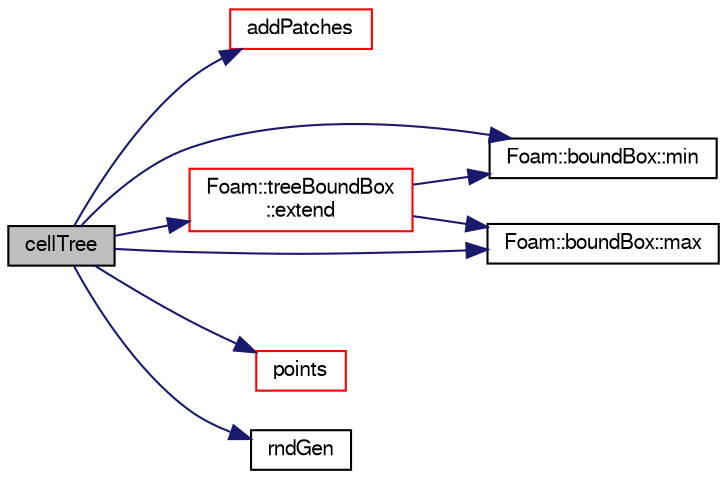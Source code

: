 digraph "cellTree"
{
  bgcolor="transparent";
  edge [fontname="FreeSans",fontsize="10",labelfontname="FreeSans",labelfontsize="10"];
  node [fontname="FreeSans",fontsize="10",shape=record];
  rankdir="LR";
  Node10357 [label="cellTree",height=0.2,width=0.4,color="black", fillcolor="grey75", style="filled", fontcolor="black"];
  Node10357 -> Node10358 [color="midnightblue",fontsize="10",style="solid",fontname="FreeSans"];
  Node10358 [label="addPatches",height=0.2,width=0.4,color="red",URL="$a27410.html#a6527fc99a1c5861553e2b107c6d9170f",tooltip="Add boundary patches. "];
  Node10357 -> Node10439 [color="midnightblue",fontsize="10",style="solid",fontname="FreeSans"];
  Node10439 [label="Foam::treeBoundBox\l::extend",height=0.2,width=0.4,color="red",URL="$a27618.html#aa587a09f8f1ac8b806f9f1314f0e0733",tooltip="Return slightly wider bounding box. "];
  Node10439 -> Node10443 [color="midnightblue",fontsize="10",style="solid",fontname="FreeSans"];
  Node10443 [label="Foam::boundBox::min",height=0.2,width=0.4,color="black",URL="$a27102.html#a41bea928bbb72b904d07db28570b07bd",tooltip="Minimum describing the bounding box. "];
  Node10439 -> Node10449 [color="midnightblue",fontsize="10",style="solid",fontname="FreeSans"];
  Node10449 [label="Foam::boundBox::max",height=0.2,width=0.4,color="black",URL="$a27102.html#a43279cd20862e64a21c8c82ee6c2441b",tooltip="Maximum describing the bounding box. "];
  Node10357 -> Node10449 [color="midnightblue",fontsize="10",style="solid",fontname="FreeSans"];
  Node10357 -> Node10443 [color="midnightblue",fontsize="10",style="solid",fontname="FreeSans"];
  Node10357 -> Node10450 [color="midnightblue",fontsize="10",style="solid",fontname="FreeSans"];
  Node10450 [label="points",height=0.2,width=0.4,color="red",URL="$a27410.html#ac44123fc1265297c41a43c3b62fdb4c2",tooltip="Return raw points. "];
  Node10357 -> Node10451 [color="midnightblue",fontsize="10",style="solid",fontname="FreeSans"];
  Node10451 [label="rndGen",height=0.2,width=0.4,color="black",URL="$a38939.html#ab8597af4c8d0209c2e0c9b1982782bfb"];
}
